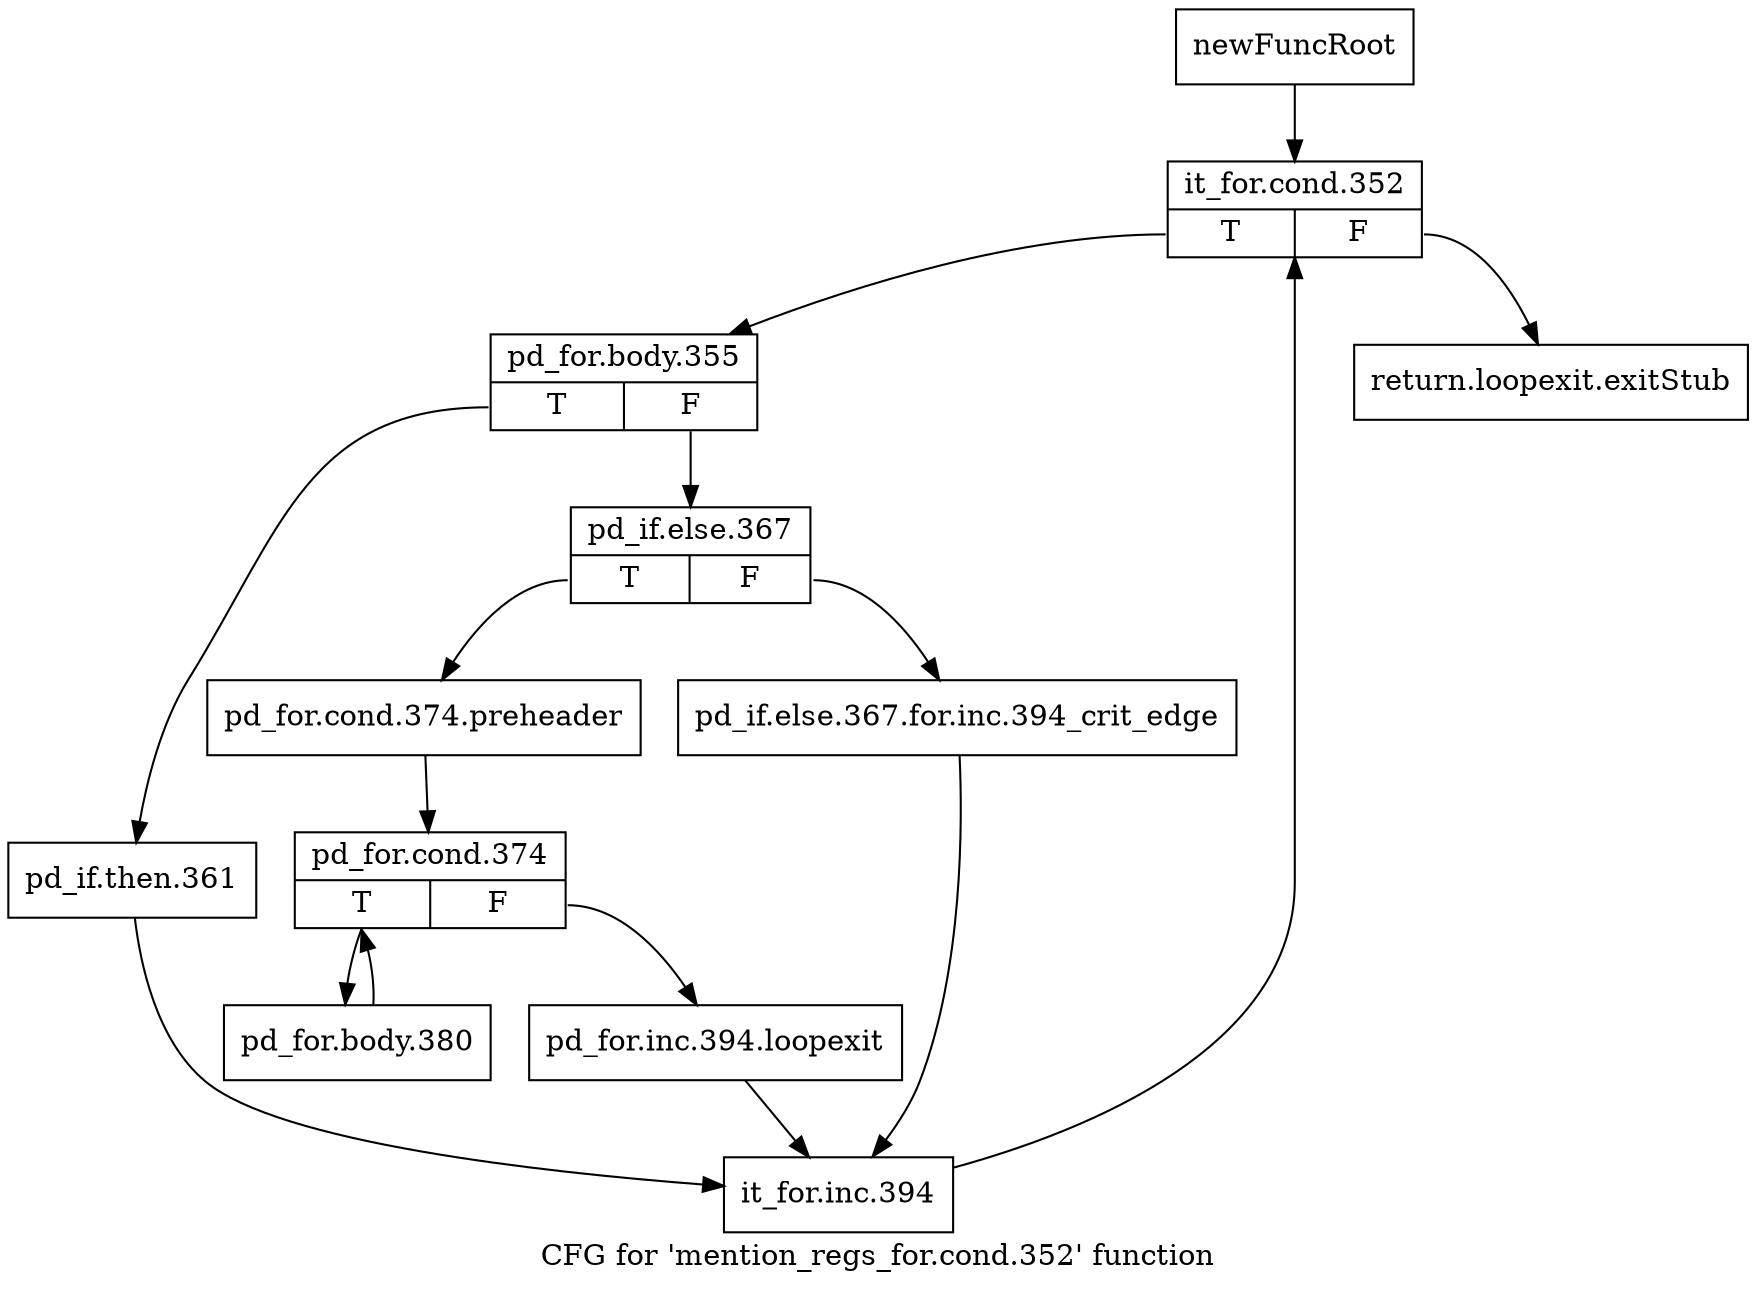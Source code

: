 digraph "CFG for 'mention_regs_for.cond.352' function" {
	label="CFG for 'mention_regs_for.cond.352' function";

	Node0xa9ba9b0 [shape=record,label="{newFuncRoot}"];
	Node0xa9ba9b0 -> Node0xa9baa50;
	Node0xa9baa00 [shape=record,label="{return.loopexit.exitStub}"];
	Node0xa9baa50 [shape=record,label="{it_for.cond.352|{<s0>T|<s1>F}}"];
	Node0xa9baa50:s0 -> Node0xa9baaa0;
	Node0xa9baa50:s1 -> Node0xa9baa00;
	Node0xa9baaa0 [shape=record,label="{pd_for.body.355|{<s0>T|<s1>F}}"];
	Node0xa9baaa0:s0 -> Node0xa9bacd0;
	Node0xa9baaa0:s1 -> Node0xa9baaf0;
	Node0xa9baaf0 [shape=record,label="{pd_if.else.367|{<s0>T|<s1>F}}"];
	Node0xa9baaf0:s0 -> Node0xa9bab90;
	Node0xa9baaf0:s1 -> Node0xa9bab40;
	Node0xa9bab40 [shape=record,label="{pd_if.else.367.for.inc.394_crit_edge}"];
	Node0xa9bab40 -> Node0xa9bad20;
	Node0xa9bab90 [shape=record,label="{pd_for.cond.374.preheader}"];
	Node0xa9bab90 -> Node0xa9babe0;
	Node0xa9babe0 [shape=record,label="{pd_for.cond.374|{<s0>T|<s1>F}}"];
	Node0xa9babe0:s0 -> Node0xa9bac80;
	Node0xa9babe0:s1 -> Node0xa9bac30;
	Node0xa9bac30 [shape=record,label="{pd_for.inc.394.loopexit}"];
	Node0xa9bac30 -> Node0xa9bad20;
	Node0xa9bac80 [shape=record,label="{pd_for.body.380}"];
	Node0xa9bac80 -> Node0xa9babe0;
	Node0xa9bacd0 [shape=record,label="{pd_if.then.361}"];
	Node0xa9bacd0 -> Node0xa9bad20;
	Node0xa9bad20 [shape=record,label="{it_for.inc.394}"];
	Node0xa9bad20 -> Node0xa9baa50;
}
